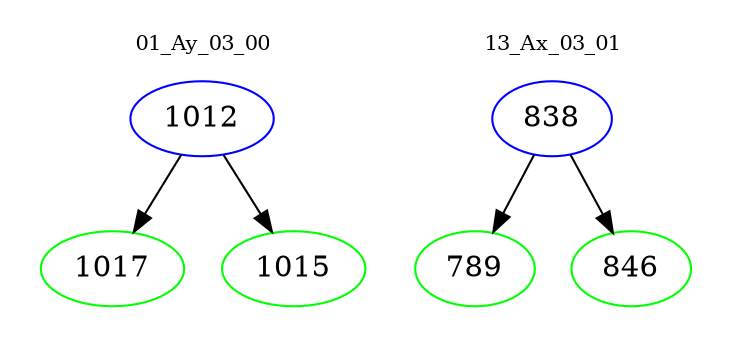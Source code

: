 digraph{
subgraph cluster_0 {
color = white
label = "01_Ay_03_00";
fontsize=10;
T0_1012 [label="1012", color="blue"]
T0_1012 -> T0_1017 [color="black"]
T0_1017 [label="1017", color="green"]
T0_1012 -> T0_1015 [color="black"]
T0_1015 [label="1015", color="green"]
}
subgraph cluster_1 {
color = white
label = "13_Ax_03_01";
fontsize=10;
T1_838 [label="838", color="blue"]
T1_838 -> T1_789 [color="black"]
T1_789 [label="789", color="green"]
T1_838 -> T1_846 [color="black"]
T1_846 [label="846", color="green"]
}
}
